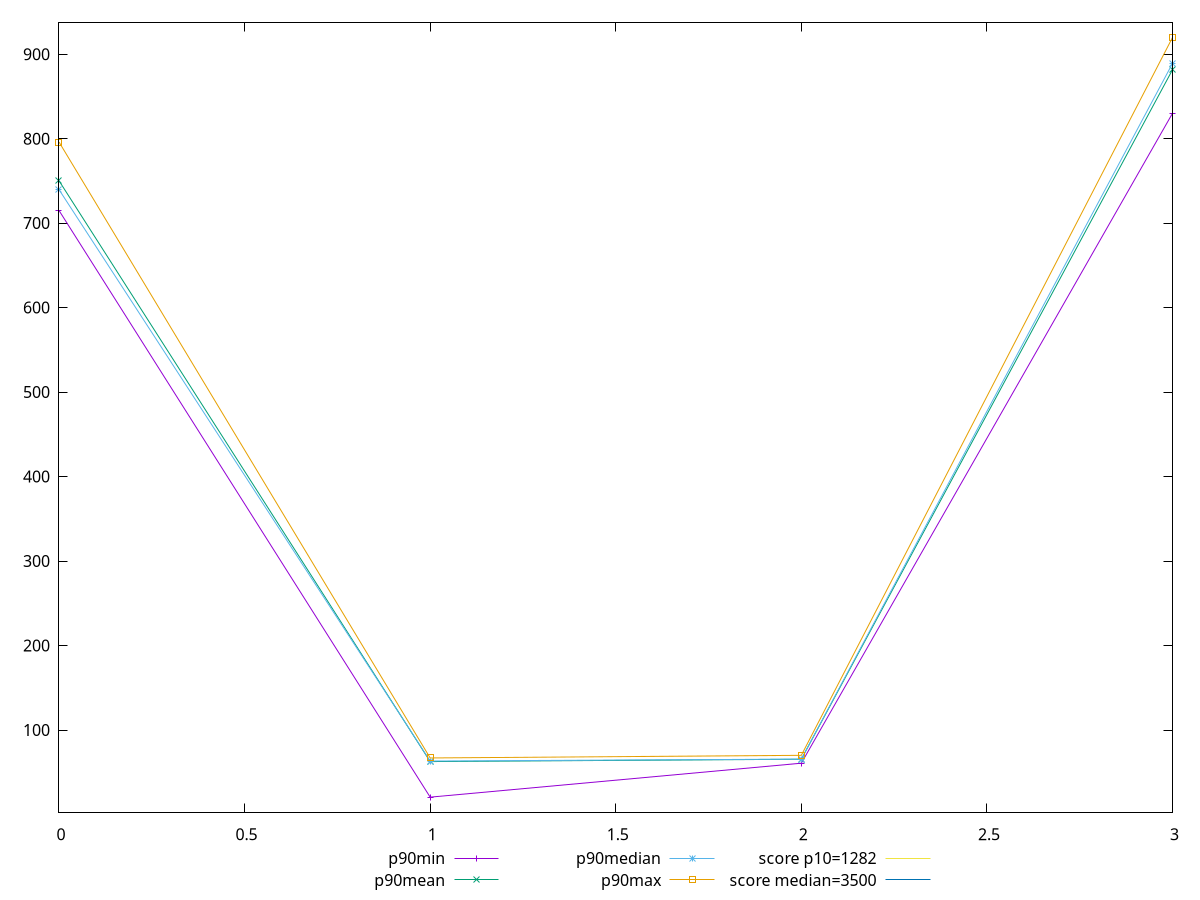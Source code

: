 reset

$p90Min <<EOF
0 714.9680000000003
1 20.556
2 60.75199999999999
3 829.9440000000003
EOF

$p90Mean <<EOF
0 750.1316595744685
1 62.65540425531912
2 65.46791397849461
3 881.5176170212769
EOF

$p90Median <<EOF
0 739.6480000000004
1 63.307999999999986
2 65.57599999999998
3 889.0200000000004
EOF

$p90Max <<EOF
0 796.0080000000003
1 66.93599999999999
2 70.05599999999995
3 919.7080000000005
EOF

set key outside below
set xrange [0:3]
set yrange [2.5729599999999913:937.6910400000005]
set trange [2.5729599999999913:937.6910400000005]
set terminal svg size 640, 560 enhanced background rgb 'white'
set output "reports/report_00030_2021-02-24T20-42-31.540Z/bootup-time/progression/value.svg"

plot $p90Min title "p90min" with linespoints, \
     $p90Mean title "p90mean" with linespoints, \
     $p90Median title "p90median" with linespoints, \
     $p90Max title "p90max" with linespoints, \
     1282 title "score p10=1282", \
     3500 title "score median=3500"

reset
